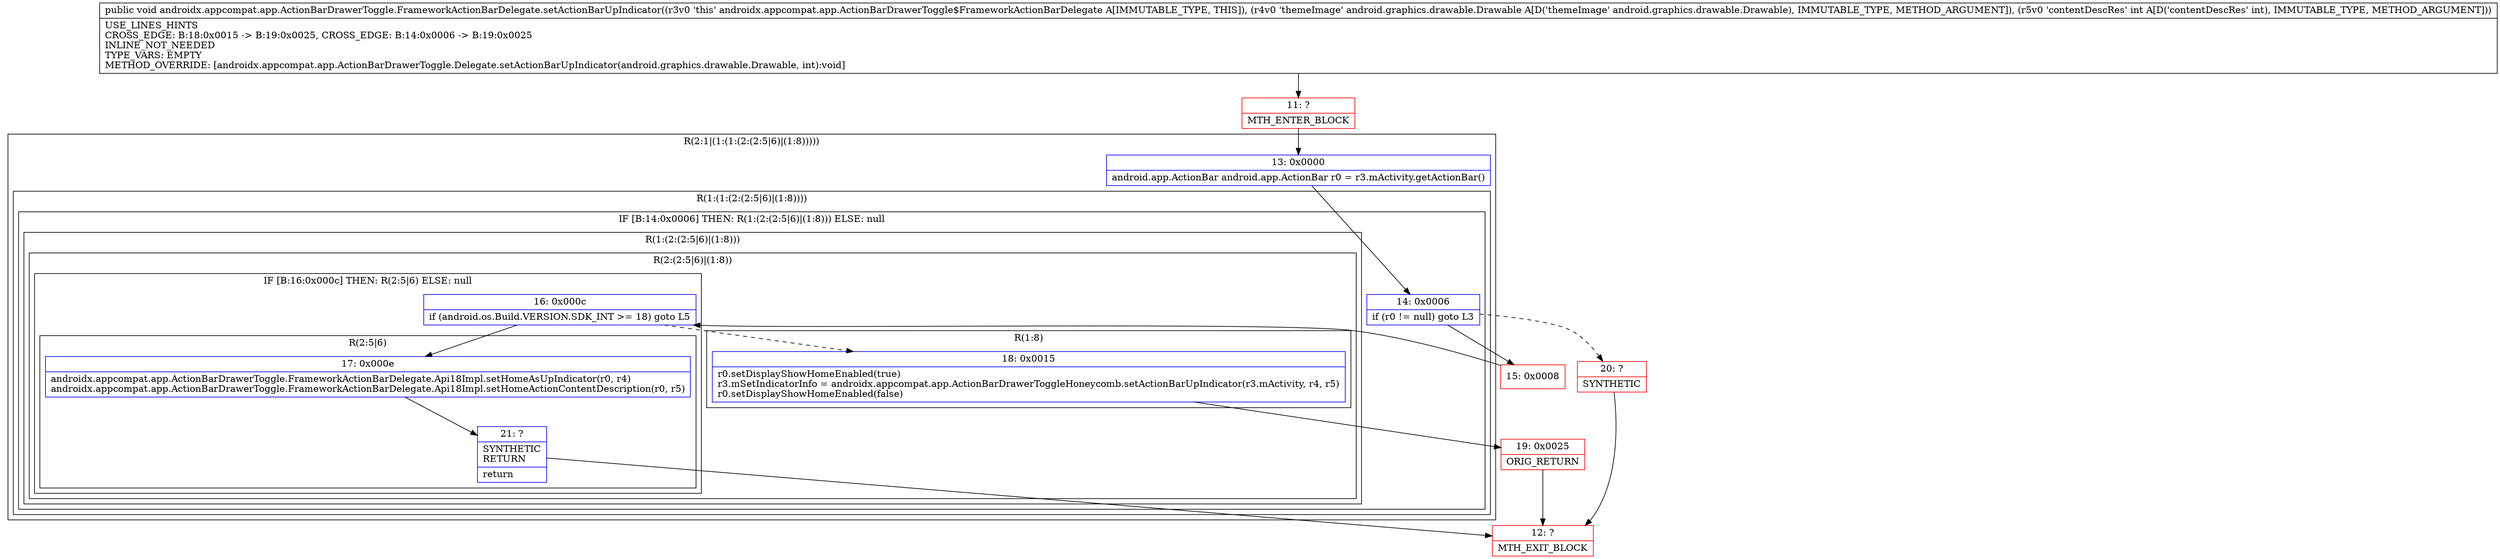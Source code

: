 digraph "CFG forandroidx.appcompat.app.ActionBarDrawerToggle.FrameworkActionBarDelegate.setActionBarUpIndicator(Landroid\/graphics\/drawable\/Drawable;I)V" {
subgraph cluster_Region_691795672 {
label = "R(2:1|(1:(1:(2:(2:5|6)|(1:8)))))";
node [shape=record,color=blue];
Node_13 [shape=record,label="{13\:\ 0x0000|android.app.ActionBar android.app.ActionBar r0 = r3.mActivity.getActionBar()\l}"];
subgraph cluster_Region_1545228885 {
label = "R(1:(1:(2:(2:5|6)|(1:8))))";
node [shape=record,color=blue];
subgraph cluster_IfRegion_1223534759 {
label = "IF [B:14:0x0006] THEN: R(1:(2:(2:5|6)|(1:8))) ELSE: null";
node [shape=record,color=blue];
Node_14 [shape=record,label="{14\:\ 0x0006|if (r0 != null) goto L3\l}"];
subgraph cluster_Region_2120351899 {
label = "R(1:(2:(2:5|6)|(1:8)))";
node [shape=record,color=blue];
subgraph cluster_Region_675513271 {
label = "R(2:(2:5|6)|(1:8))";
node [shape=record,color=blue];
subgraph cluster_IfRegion_1423255408 {
label = "IF [B:16:0x000c] THEN: R(2:5|6) ELSE: null";
node [shape=record,color=blue];
Node_16 [shape=record,label="{16\:\ 0x000c|if (android.os.Build.VERSION.SDK_INT \>= 18) goto L5\l}"];
subgraph cluster_Region_791876710 {
label = "R(2:5|6)";
node [shape=record,color=blue];
Node_17 [shape=record,label="{17\:\ 0x000e|androidx.appcompat.app.ActionBarDrawerToggle.FrameworkActionBarDelegate.Api18Impl.setHomeAsUpIndicator(r0, r4)\landroidx.appcompat.app.ActionBarDrawerToggle.FrameworkActionBarDelegate.Api18Impl.setHomeActionContentDescription(r0, r5)\l}"];
Node_21 [shape=record,label="{21\:\ ?|SYNTHETIC\lRETURN\l|return\l}"];
}
}
subgraph cluster_Region_1225544999 {
label = "R(1:8)";
node [shape=record,color=blue];
Node_18 [shape=record,label="{18\:\ 0x0015|r0.setDisplayShowHomeEnabled(true)\lr3.mSetIndicatorInfo = androidx.appcompat.app.ActionBarDrawerToggleHoneycomb.setActionBarUpIndicator(r3.mActivity, r4, r5)\lr0.setDisplayShowHomeEnabled(false)\l}"];
}
}
}
}
}
}
Node_11 [shape=record,color=red,label="{11\:\ ?|MTH_ENTER_BLOCK\l}"];
Node_15 [shape=record,color=red,label="{15\:\ 0x0008}"];
Node_12 [shape=record,color=red,label="{12\:\ ?|MTH_EXIT_BLOCK\l}"];
Node_19 [shape=record,color=red,label="{19\:\ 0x0025|ORIG_RETURN\l}"];
Node_20 [shape=record,color=red,label="{20\:\ ?|SYNTHETIC\l}"];
MethodNode[shape=record,label="{public void androidx.appcompat.app.ActionBarDrawerToggle.FrameworkActionBarDelegate.setActionBarUpIndicator((r3v0 'this' androidx.appcompat.app.ActionBarDrawerToggle$FrameworkActionBarDelegate A[IMMUTABLE_TYPE, THIS]), (r4v0 'themeImage' android.graphics.drawable.Drawable A[D('themeImage' android.graphics.drawable.Drawable), IMMUTABLE_TYPE, METHOD_ARGUMENT]), (r5v0 'contentDescRes' int A[D('contentDescRes' int), IMMUTABLE_TYPE, METHOD_ARGUMENT]))  | USE_LINES_HINTS\lCROSS_EDGE: B:18:0x0015 \-\> B:19:0x0025, CROSS_EDGE: B:14:0x0006 \-\> B:19:0x0025\lINLINE_NOT_NEEDED\lTYPE_VARS: EMPTY\lMETHOD_OVERRIDE: [androidx.appcompat.app.ActionBarDrawerToggle.Delegate.setActionBarUpIndicator(android.graphics.drawable.Drawable, int):void]\l}"];
MethodNode -> Node_11;Node_13 -> Node_14;
Node_14 -> Node_15;
Node_14 -> Node_20[style=dashed];
Node_16 -> Node_17;
Node_16 -> Node_18[style=dashed];
Node_17 -> Node_21;
Node_21 -> Node_12;
Node_18 -> Node_19;
Node_11 -> Node_13;
Node_15 -> Node_16;
Node_19 -> Node_12;
Node_20 -> Node_12;
}

